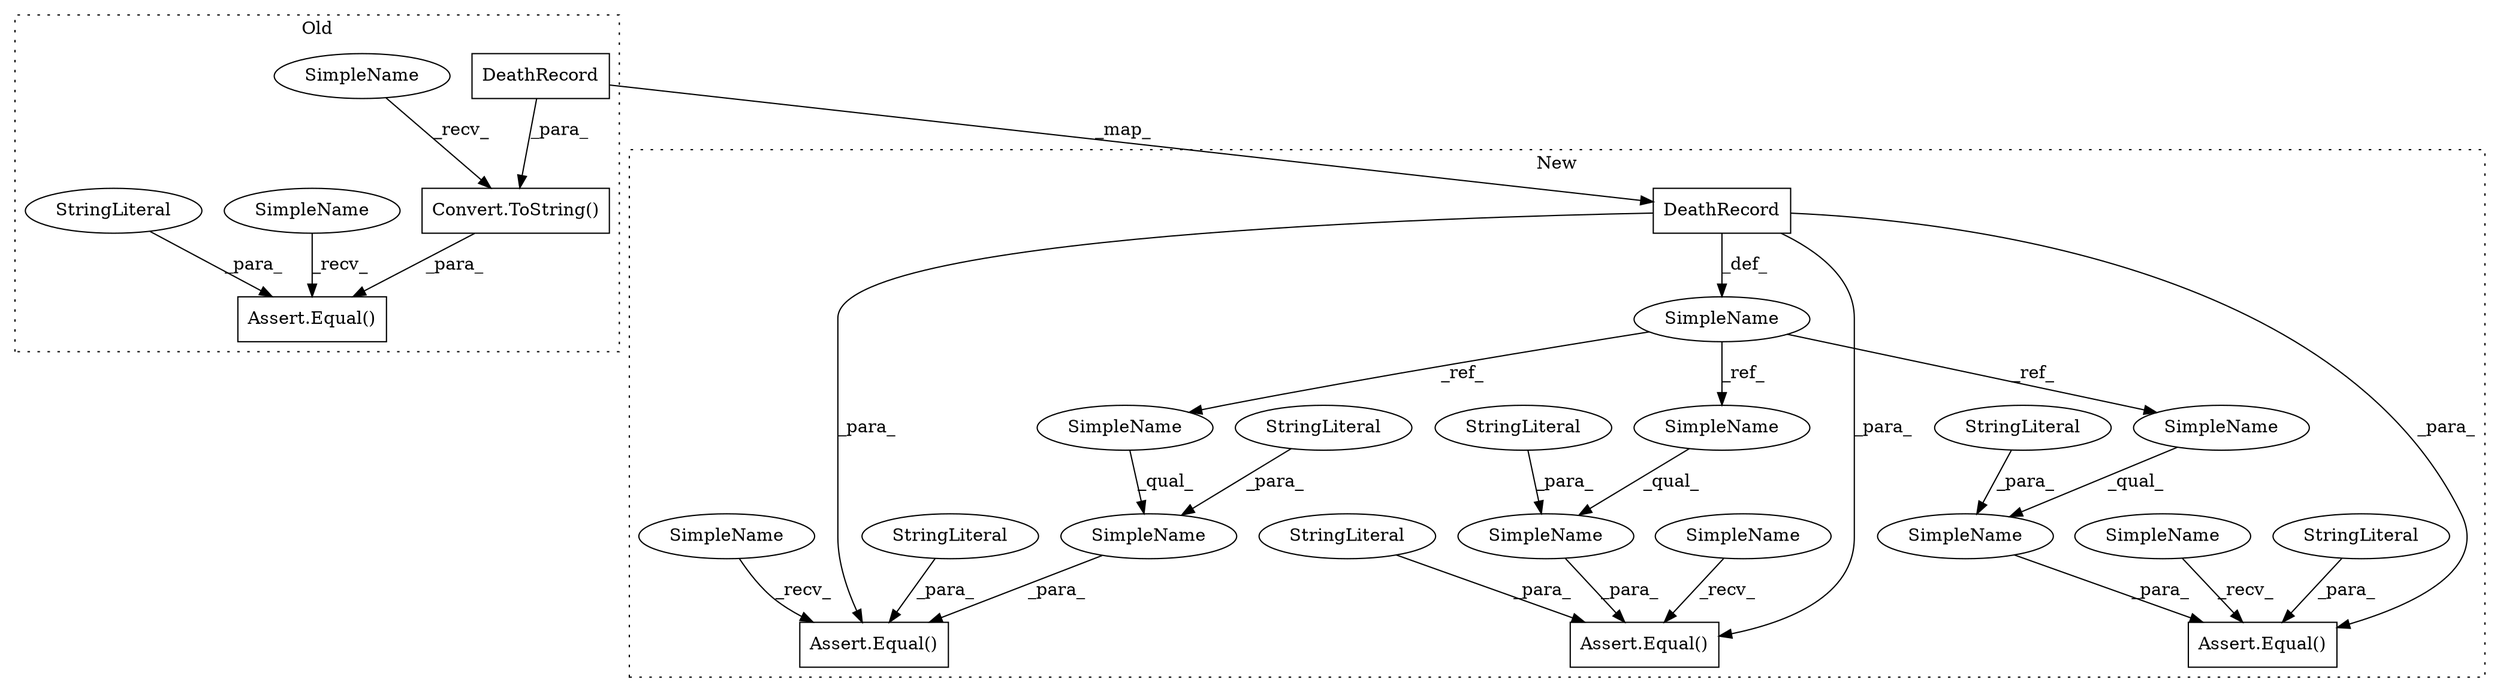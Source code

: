digraph G {
subgraph cluster0 {
1 [label="DeathRecord" a="11" s="4869" l="14" shape="box"];
13 [label="Convert.ToString()" a="32" s="4860,4927" l="9,1" shape="box"];
15 [label="Assert.Equal()" a="32" s="4803,4928" l="6,1" shape="box"];
16 [label="StringLiteral" a="45" s="4809" l="41" shape="ellipse"];
22 [label="SimpleName" a="42" s="4852" l="7" shape="ellipse"];
23 [label="SimpleName" a="42" s="4796" l="6" shape="ellipse"];
label = "Old";
style="dotted";
}
subgraph cluster1 {
2 [label="DeathRecord" a="11" s="5383" l="14" shape="box"];
3 [label="SimpleName" a="42" s="5366" l="14" shape="ellipse"];
4 [label="SimpleName" a="42" s="5482,5503" l="15,1" shape="ellipse"];
5 [label="Assert.Equal()" a="32" s="5463,5504" l="6,1" shape="box"];
6 [label="SimpleName" a="42" s="5618,5642" l="15,1" shape="ellipse"];
7 [label="Assert.Equal()" a="32" s="5606,5643" l="6,1" shape="box"];
8 [label="SimpleName" a="42" s="5559,5582" l="15,1" shape="ellipse"];
9 [label="Assert.Equal()" a="32" s="5527,5583" l="6,1" shape="box"];
10 [label="StringLiteral" a="45" s="5612" l="4" shape="ellipse"];
11 [label="StringLiteral" a="45" s="5533" l="24" shape="ellipse"];
12 [label="StringLiteral" a="45" s="5469" l="11" shape="ellipse"];
14 [label="StringLiteral" a="45" s="5633" l="9" shape="ellipse"];
17 [label="StringLiteral" a="45" s="5497" l="6" shape="ellipse"];
18 [label="StringLiteral" a="45" s="5574" l="8" shape="ellipse"];
19 [label="SimpleName" a="42" s="5520" l="6" shape="ellipse"];
20 [label="SimpleName" a="42" s="5456" l="6" shape="ellipse"];
21 [label="SimpleName" a="42" s="5599" l="6" shape="ellipse"];
24 [label="SimpleName" a="42" s="5482" l="14" shape="ellipse"];
25 [label="SimpleName" a="42" s="5559" l="14" shape="ellipse"];
26 [label="SimpleName" a="42" s="5618" l="14" shape="ellipse"];
label = "New";
style="dotted";
}
1 -> 13 [label="_para_"];
1 -> 2 [label="_map_"];
2 -> 3 [label="_def_"];
2 -> 7 [label="_para_"];
2 -> 9 [label="_para_"];
2 -> 5 [label="_para_"];
3 -> 26 [label="_ref_"];
3 -> 25 [label="_ref_"];
3 -> 24 [label="_ref_"];
4 -> 5 [label="_para_"];
6 -> 7 [label="_para_"];
8 -> 9 [label="_para_"];
10 -> 7 [label="_para_"];
11 -> 9 [label="_para_"];
12 -> 5 [label="_para_"];
13 -> 15 [label="_para_"];
14 -> 6 [label="_para_"];
16 -> 15 [label="_para_"];
17 -> 4 [label="_para_"];
18 -> 8 [label="_para_"];
19 -> 9 [label="_recv_"];
20 -> 5 [label="_recv_"];
21 -> 7 [label="_recv_"];
22 -> 13 [label="_recv_"];
23 -> 15 [label="_recv_"];
24 -> 4 [label="_qual_"];
25 -> 8 [label="_qual_"];
26 -> 6 [label="_qual_"];
}